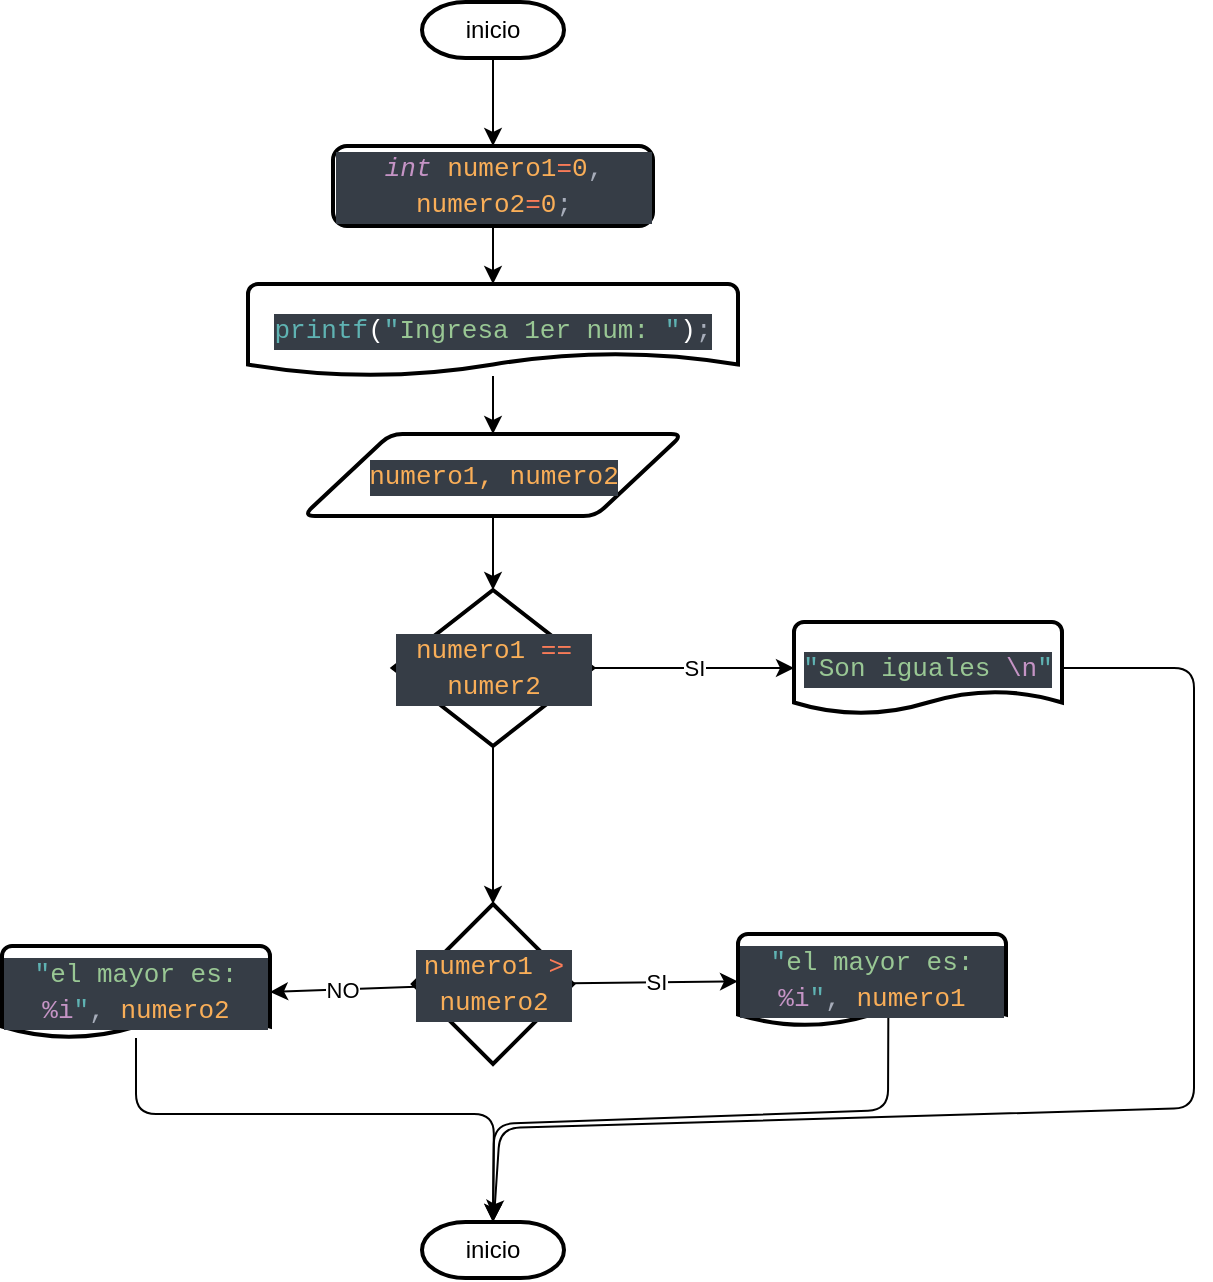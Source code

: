 <mxfile>
    <diagram id="nzZXOHzotId3RKrNGlGo" name="Page-1">
        <mxGraphModel dx="434" dy="352" grid="0" gridSize="10" guides="1" tooltips="1" connect="1" arrows="1" fold="1" page="1" pageScale="1" pageWidth="850" pageHeight="1100" math="0" shadow="0">
            <root>
                <mxCell id="0"/>
                <mxCell id="1" parent="0"/>
                <mxCell id="4" style="edgeStyle=none;html=1;" parent="1" source="2" target="3" edge="1">
                    <mxGeometry relative="1" as="geometry"/>
                </mxCell>
                <mxCell id="2" value="inicio" style="strokeWidth=2;html=1;shape=mxgraph.flowchart.terminator;whiteSpace=wrap;" parent="1" vertex="1">
                    <mxGeometry x="333" y="35" width="71" height="28" as="geometry"/>
                </mxCell>
                <mxCell id="11" style="edgeStyle=none;html=1;entryX=0.5;entryY=0;entryDx=0;entryDy=0;entryPerimeter=0;" parent="1" source="3" target="9" edge="1">
                    <mxGeometry relative="1" as="geometry"/>
                </mxCell>
                <mxCell id="3" value="&lt;div style=&quot;color: rgb(216, 222, 233); background-color: rgb(54, 61, 70); font-family: &amp;quot;JetBrains Mono&amp;quot;, Calibri, &amp;quot;MesloLGL Nerd Font&amp;quot;, Consolas, &amp;quot;Courier New&amp;quot;, Consolas, &amp;quot;Courier New&amp;quot;, monospace; font-size: 13px; line-height: 18px;&quot;&gt;&lt;span style=&quot;color: #c594c5;font-style: italic;&quot;&gt;int&lt;/span&gt; &lt;span style=&quot;color: #f9ae58;&quot;&gt;numero1&lt;/span&gt;&lt;span style=&quot;color: #f97b58;&quot;&gt;=&lt;/span&gt;&lt;span style=&quot;color: #f9ae58;&quot;&gt;0&lt;/span&gt;&lt;span style=&quot;color: #a7adba;&quot;&gt;,&lt;/span&gt; &lt;span style=&quot;color: #f9ae58;&quot;&gt;numero2&lt;/span&gt;&lt;span style=&quot;color: #f97b58;&quot;&gt;=&lt;/span&gt;&lt;span style=&quot;color: #f9ae58;&quot;&gt;0&lt;/span&gt;&lt;span style=&quot;color: #a7adba;&quot;&gt;;&lt;/span&gt;&lt;/div&gt;" style="rounded=1;whiteSpace=wrap;html=1;absoluteArcSize=1;arcSize=14;strokeWidth=2;" parent="1" vertex="1">
                    <mxGeometry x="288.5" y="107" width="160" height="40" as="geometry"/>
                </mxCell>
                <mxCell id="13" style="edgeStyle=none;html=1;" parent="1" source="9" target="12" edge="1">
                    <mxGeometry relative="1" as="geometry"/>
                </mxCell>
                <mxCell id="9" value="&lt;div style=&quot;color: rgb(216, 222, 233); background-color: rgb(54, 61, 70); font-family: &amp;quot;JetBrains Mono&amp;quot;, Calibri, &amp;quot;MesloLGL Nerd Font&amp;quot;, Consolas, &amp;quot;Courier New&amp;quot;, Consolas, &amp;quot;Courier New&amp;quot;, monospace; font-size: 13px; line-height: 18px;&quot;&gt;&lt;span style=&quot;color: #5fb3b3;&quot;&gt;printf&lt;/span&gt;&lt;span style=&quot;color: #ffffff;&quot;&gt;(&lt;/span&gt;&lt;span style=&quot;color: #5fb3b3;&quot;&gt;&quot;&lt;/span&gt;&lt;span style=&quot;color: #99c794;&quot;&gt;Ingresa 1er num: &lt;/span&gt;&lt;span style=&quot;color: #5fb3b3;&quot;&gt;&quot;&lt;/span&gt;&lt;span style=&quot;color: #ffffff;&quot;&gt;)&lt;/span&gt;&lt;span style=&quot;color: #a7adba;&quot;&gt;;&lt;/span&gt;&lt;/div&gt;" style="strokeWidth=2;html=1;shape=mxgraph.flowchart.document2;whiteSpace=wrap;size=0.25;" parent="1" vertex="1">
                    <mxGeometry x="246" y="176" width="245" height="46" as="geometry"/>
                </mxCell>
                <mxCell id="16" style="edgeStyle=none;html=1;" parent="1" source="12" target="15" edge="1">
                    <mxGeometry relative="1" as="geometry"/>
                </mxCell>
                <mxCell id="12" value="&lt;div style=&quot;color: rgb(216, 222, 233); background-color: rgb(54, 61, 70); font-family: &amp;quot;JetBrains Mono&amp;quot;, Calibri, &amp;quot;MesloLGL Nerd Font&amp;quot;, Consolas, &amp;quot;Courier New&amp;quot;, Consolas, &amp;quot;Courier New&amp;quot;, monospace; font-size: 13px; line-height: 18px;&quot;&gt;&lt;span style=&quot;color: #f9ae58;&quot;&gt;numero1,&amp;nbsp;&lt;/span&gt;&lt;span style=&quot;color: rgb(249, 174, 88);&quot;&gt;numero2&lt;/span&gt;&lt;/div&gt;" style="shape=parallelogram;html=1;strokeWidth=2;perimeter=parallelogramPerimeter;whiteSpace=wrap;rounded=1;arcSize=12;size=0.23;" parent="1" vertex="1">
                    <mxGeometry x="273.5" y="251" width="190" height="41" as="geometry"/>
                </mxCell>
                <mxCell id="18" value="SI" style="edgeStyle=none;html=1;entryX=0;entryY=0.5;entryDx=0;entryDy=0;entryPerimeter=0;" parent="1" source="15" target="17" edge="1">
                    <mxGeometry relative="1" as="geometry"/>
                </mxCell>
                <mxCell id="23" value="" style="edgeStyle=none;html=1;" parent="1" source="15" target="22" edge="1">
                    <mxGeometry relative="1" as="geometry"/>
                </mxCell>
                <mxCell id="15" value="&lt;div style=&quot;color: rgb(216, 222, 233); background-color: rgb(54, 61, 70); font-family: &amp;quot;JetBrains Mono&amp;quot;, Calibri, &amp;quot;MesloLGL Nerd Font&amp;quot;, Consolas, &amp;quot;Courier New&amp;quot;, Consolas, &amp;quot;Courier New&amp;quot;, monospace; font-size: 13px; line-height: 18px;&quot;&gt;&lt;span style=&quot;color: #f9ae58;&quot;&gt;numero1&lt;/span&gt; &lt;span style=&quot;color: #f97b58;&quot;&gt;==&lt;/span&gt; &lt;span style=&quot;color: #f9ae58;&quot;&gt;numer2&lt;/span&gt;&lt;/div&gt;" style="strokeWidth=2;html=1;shape=mxgraph.flowchart.decision;whiteSpace=wrap;" parent="1" vertex="1">
                    <mxGeometry x="318.5" y="329" width="100" height="78" as="geometry"/>
                </mxCell>
                <mxCell id="31" style="edgeStyle=none;html=1;" parent="1" source="17" edge="1">
                    <mxGeometry relative="1" as="geometry">
                        <mxPoint x="369" y="643" as="targetPoint"/>
                        <Array as="points">
                            <mxPoint x="719" y="368"/>
                            <mxPoint x="719" y="588"/>
                            <mxPoint x="372" y="598"/>
                        </Array>
                    </mxGeometry>
                </mxCell>
                <mxCell id="17" value="&lt;div style=&quot;color: rgb(216, 222, 233); background-color: rgb(54, 61, 70); font-family: &amp;quot;JetBrains Mono&amp;quot;, Calibri, &amp;quot;MesloLGL Nerd Font&amp;quot;, Consolas, &amp;quot;Courier New&amp;quot;, Consolas, &amp;quot;Courier New&amp;quot;, monospace; font-size: 13px; line-height: 18px;&quot;&gt;&lt;div style=&quot;line-height: 18px;&quot;&gt;&lt;span style=&quot;color: #5fb3b3;&quot;&gt;&quot;&lt;/span&gt;&lt;span style=&quot;color: #99c794;&quot;&gt;Son iguales &lt;/span&gt;&lt;span style=&quot;color: #c594c5;&quot;&gt;\n&lt;/span&gt;&lt;span style=&quot;color: #5fb3b3;&quot;&gt;&quot;&lt;/span&gt;&lt;/div&gt;&lt;/div&gt;" style="strokeWidth=2;html=1;shape=mxgraph.flowchart.document2;whiteSpace=wrap;size=0.25;" parent="1" vertex="1">
                    <mxGeometry x="519" y="345" width="134" height="46" as="geometry"/>
                </mxCell>
                <mxCell id="25" value="SI" style="edgeStyle=none;html=1;" parent="1" source="22" target="24" edge="1">
                    <mxGeometry relative="1" as="geometry"/>
                </mxCell>
                <mxCell id="27" value="NO" style="edgeStyle=none;html=1;entryX=1;entryY=0.5;entryDx=0;entryDy=0;entryPerimeter=0;" parent="1" source="22" target="26" edge="1">
                    <mxGeometry relative="1" as="geometry"/>
                </mxCell>
                <mxCell id="22" value="&lt;div style=&quot;color: rgb(216, 222, 233); background-color: rgb(54, 61, 70); font-family: &amp;quot;JetBrains Mono&amp;quot;, Calibri, &amp;quot;MesloLGL Nerd Font&amp;quot;, Consolas, &amp;quot;Courier New&amp;quot;, Consolas, &amp;quot;Courier New&amp;quot;, monospace; font-size: 13px; line-height: 18px;&quot;&gt;&lt;span style=&quot;color: #f9ae58;&quot;&gt;numero1&lt;/span&gt; &lt;span style=&quot;color: #f97b58;&quot;&gt;&amp;gt;&lt;/span&gt; &lt;span style=&quot;color: #f9ae58;&quot;&gt;numero2&lt;/span&gt;&lt;/div&gt;" style="rhombus;whiteSpace=wrap;html=1;strokeWidth=2;" parent="1" vertex="1">
                    <mxGeometry x="328.5" y="486" width="80" height="80" as="geometry"/>
                </mxCell>
                <mxCell id="30" style="edgeStyle=none;html=1;entryX=0.5;entryY=0;entryDx=0;entryDy=0;entryPerimeter=0;exitX=0.561;exitY=0.814;exitDx=0;exitDy=0;exitPerimeter=0;" parent="1" source="24" target="28" edge="1">
                    <mxGeometry relative="1" as="geometry">
                        <mxPoint x="563" y="588" as="sourcePoint"/>
                        <Array as="points">
                            <mxPoint x="566" y="589"/>
                            <mxPoint x="369" y="596"/>
                        </Array>
                    </mxGeometry>
                </mxCell>
                <mxCell id="24" value="&lt;div style=&quot;color: rgb(216, 222, 233); background-color: rgb(54, 61, 70); font-family: &amp;quot;JetBrains Mono&amp;quot;, Calibri, &amp;quot;MesloLGL Nerd Font&amp;quot;, Consolas, &amp;quot;Courier New&amp;quot;, Consolas, &amp;quot;Courier New&amp;quot;, monospace; font-size: 13px; line-height: 18px;&quot;&gt;&lt;div style=&quot;line-height: 18px;&quot;&gt;&lt;div style=&quot;line-height: 18px;&quot;&gt;&lt;span style=&quot;color: #5fb3b3;&quot;&gt;&quot;&lt;/span&gt;&lt;span style=&quot;color: #99c794;&quot;&gt;el mayor es: &lt;/span&gt;&lt;span style=&quot;color: #c594c5;&quot;&gt;%i&lt;/span&gt;&lt;span style=&quot;color: #5fb3b3;&quot;&gt;&quot;&lt;/span&gt;&lt;span style=&quot;color: #a7adba;&quot;&gt;,&lt;/span&gt; &lt;span style=&quot;color: #f9ae58;&quot;&gt;numero1&lt;/span&gt;&lt;/div&gt;&lt;/div&gt;&lt;/div&gt;" style="strokeWidth=2;html=1;shape=mxgraph.flowchart.document2;whiteSpace=wrap;size=0.25;" parent="1" vertex="1">
                    <mxGeometry x="491" y="501" width="134" height="46" as="geometry"/>
                </mxCell>
                <mxCell id="29" style="edgeStyle=none;html=1;entryX=0.5;entryY=0;entryDx=0;entryDy=0;entryPerimeter=0;" parent="1" source="26" target="28" edge="1">
                    <mxGeometry relative="1" as="geometry">
                        <Array as="points">
                            <mxPoint x="190" y="591"/>
                            <mxPoint x="369" y="591"/>
                        </Array>
                    </mxGeometry>
                </mxCell>
                <mxCell id="26" value="&lt;div style=&quot;color: rgb(216, 222, 233); background-color: rgb(54, 61, 70); font-family: &amp;quot;JetBrains Mono&amp;quot;, Calibri, &amp;quot;MesloLGL Nerd Font&amp;quot;, Consolas, &amp;quot;Courier New&amp;quot;, Consolas, &amp;quot;Courier New&amp;quot;, monospace; font-size: 13px; line-height: 18px;&quot;&gt;&lt;div style=&quot;line-height: 18px;&quot;&gt;&lt;div style=&quot;line-height: 18px;&quot;&gt;&lt;span style=&quot;color: #5fb3b3;&quot;&gt;&quot;&lt;/span&gt;&lt;span style=&quot;color: #99c794;&quot;&gt;el mayor es: &lt;/span&gt;&lt;span style=&quot;color: #c594c5;&quot;&gt;%i&lt;/span&gt;&lt;span style=&quot;color: #5fb3b3;&quot;&gt;&quot;&lt;/span&gt;&lt;span style=&quot;color: #a7adba;&quot;&gt;,&lt;/span&gt; &lt;span style=&quot;color: #f9ae58;&quot;&gt;numero2&lt;/span&gt;&lt;/div&gt;&lt;/div&gt;&lt;/div&gt;" style="strokeWidth=2;html=1;shape=mxgraph.flowchart.document2;whiteSpace=wrap;size=0.25;" parent="1" vertex="1">
                    <mxGeometry x="123" y="507" width="134" height="46" as="geometry"/>
                </mxCell>
                <mxCell id="28" value="inicio" style="strokeWidth=2;html=1;shape=mxgraph.flowchart.terminator;whiteSpace=wrap;" parent="1" vertex="1">
                    <mxGeometry x="333" y="645" width="71" height="28" as="geometry"/>
                </mxCell>
            </root>
        </mxGraphModel>
    </diagram>
</mxfile>